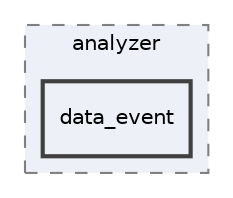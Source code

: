 digraph "/Users/jlu/zeek/src/file_analysis/analyzer/data_event"
{
 // LATEX_PDF_SIZE
  edge [fontname="Helvetica",fontsize="10",labelfontname="Helvetica",labelfontsize="10"];
  node [fontname="Helvetica",fontsize="10",shape=record];
  compound=true
  subgraph clusterdir_c6068b60a0d16f263d9ede7ca7d07b47 {
    graph [ bgcolor="#edf0f7", pencolor="grey50", style="filled,dashed,", label="analyzer", fontname="Helvetica", fontsize="10", URL="dir_c6068b60a0d16f263d9ede7ca7d07b47.html"]
  dir_4ec016e25c2a0d707f21faf059825bbf [shape=box, label="data_event", style="filled,bold,", fillcolor="#edf0f7", color="grey25", URL="dir_4ec016e25c2a0d707f21faf059825bbf.html"];
  }
}
